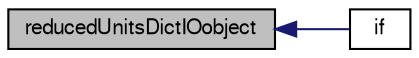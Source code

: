 digraph "reducedUnitsDictIOobject"
{
  bgcolor="transparent";
  edge [fontname="FreeSans",fontsize="10",labelfontname="FreeSans",labelfontsize="10"];
  node [fontname="FreeSans",fontsize="10",shape=record];
  rankdir="LR";
  Node1 [label="reducedUnitsDictIOobject",height=0.2,width=0.4,color="black", fillcolor="grey75", style="filled", fontcolor="black"];
  Node1 -> Node2 [dir="back",color="midnightblue",fontsize="10",style="solid",fontname="FreeSans"];
  Node2 [label="if",height=0.2,width=0.4,color="black",URL="$a06416.html#a323fcd78d1940c8099fc73f3ef7cf2ea"];
}
